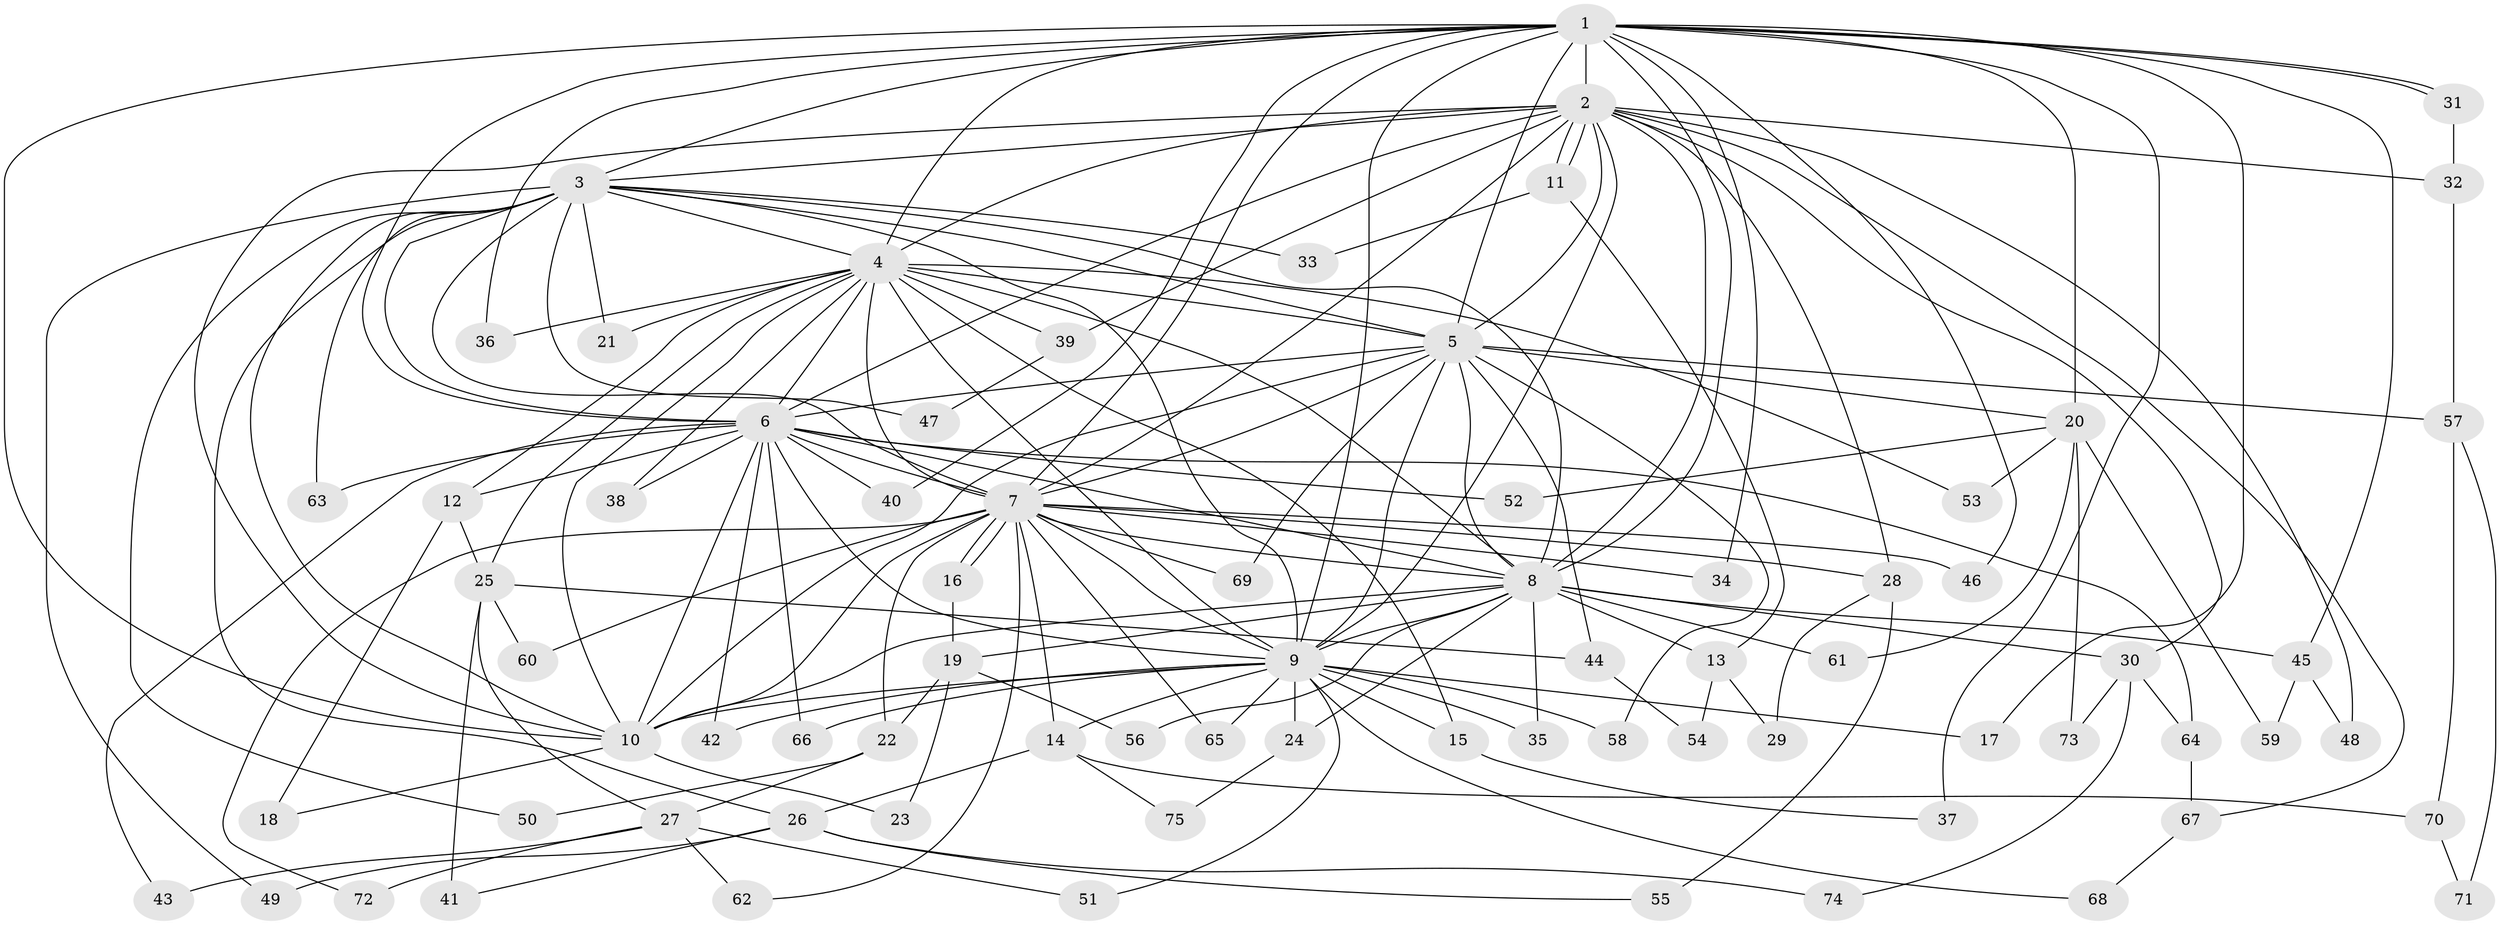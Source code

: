 // Generated by graph-tools (version 1.1) at 2025/35/03/09/25 02:35:12]
// undirected, 75 vertices, 175 edges
graph export_dot {
graph [start="1"]
  node [color=gray90,style=filled];
  1;
  2;
  3;
  4;
  5;
  6;
  7;
  8;
  9;
  10;
  11;
  12;
  13;
  14;
  15;
  16;
  17;
  18;
  19;
  20;
  21;
  22;
  23;
  24;
  25;
  26;
  27;
  28;
  29;
  30;
  31;
  32;
  33;
  34;
  35;
  36;
  37;
  38;
  39;
  40;
  41;
  42;
  43;
  44;
  45;
  46;
  47;
  48;
  49;
  50;
  51;
  52;
  53;
  54;
  55;
  56;
  57;
  58;
  59;
  60;
  61;
  62;
  63;
  64;
  65;
  66;
  67;
  68;
  69;
  70;
  71;
  72;
  73;
  74;
  75;
  1 -- 2;
  1 -- 3;
  1 -- 4;
  1 -- 5;
  1 -- 6;
  1 -- 7;
  1 -- 8;
  1 -- 9;
  1 -- 10;
  1 -- 17;
  1 -- 20;
  1 -- 31;
  1 -- 31;
  1 -- 34;
  1 -- 36;
  1 -- 37;
  1 -- 40;
  1 -- 45;
  1 -- 46;
  2 -- 3;
  2 -- 4;
  2 -- 5;
  2 -- 6;
  2 -- 7;
  2 -- 8;
  2 -- 9;
  2 -- 10;
  2 -- 11;
  2 -- 11;
  2 -- 28;
  2 -- 30;
  2 -- 32;
  2 -- 39;
  2 -- 48;
  2 -- 67;
  3 -- 4;
  3 -- 5;
  3 -- 6;
  3 -- 7;
  3 -- 8;
  3 -- 9;
  3 -- 10;
  3 -- 21;
  3 -- 26;
  3 -- 33;
  3 -- 47;
  3 -- 49;
  3 -- 50;
  3 -- 63;
  4 -- 5;
  4 -- 6;
  4 -- 7;
  4 -- 8;
  4 -- 9;
  4 -- 10;
  4 -- 12;
  4 -- 15;
  4 -- 21;
  4 -- 25;
  4 -- 36;
  4 -- 38;
  4 -- 39;
  4 -- 53;
  5 -- 6;
  5 -- 7;
  5 -- 8;
  5 -- 9;
  5 -- 10;
  5 -- 20;
  5 -- 44;
  5 -- 57;
  5 -- 58;
  5 -- 69;
  6 -- 7;
  6 -- 8;
  6 -- 9;
  6 -- 10;
  6 -- 12;
  6 -- 38;
  6 -- 40;
  6 -- 42;
  6 -- 43;
  6 -- 52;
  6 -- 63;
  6 -- 64;
  6 -- 66;
  7 -- 8;
  7 -- 9;
  7 -- 10;
  7 -- 14;
  7 -- 16;
  7 -- 16;
  7 -- 22;
  7 -- 28;
  7 -- 34;
  7 -- 46;
  7 -- 60;
  7 -- 62;
  7 -- 65;
  7 -- 69;
  7 -- 72;
  8 -- 9;
  8 -- 10;
  8 -- 13;
  8 -- 19;
  8 -- 24;
  8 -- 30;
  8 -- 35;
  8 -- 45;
  8 -- 56;
  8 -- 61;
  9 -- 10;
  9 -- 14;
  9 -- 15;
  9 -- 17;
  9 -- 24;
  9 -- 35;
  9 -- 42;
  9 -- 51;
  9 -- 58;
  9 -- 65;
  9 -- 66;
  9 -- 68;
  10 -- 18;
  10 -- 23;
  11 -- 13;
  11 -- 33;
  12 -- 18;
  12 -- 25;
  13 -- 29;
  13 -- 54;
  14 -- 26;
  14 -- 70;
  14 -- 75;
  15 -- 37;
  16 -- 19;
  19 -- 22;
  19 -- 23;
  19 -- 56;
  20 -- 52;
  20 -- 53;
  20 -- 59;
  20 -- 61;
  20 -- 73;
  22 -- 27;
  22 -- 50;
  24 -- 75;
  25 -- 27;
  25 -- 41;
  25 -- 44;
  25 -- 60;
  26 -- 41;
  26 -- 49;
  26 -- 55;
  26 -- 74;
  27 -- 43;
  27 -- 51;
  27 -- 62;
  27 -- 72;
  28 -- 29;
  28 -- 55;
  30 -- 64;
  30 -- 73;
  30 -- 74;
  31 -- 32;
  32 -- 57;
  39 -- 47;
  44 -- 54;
  45 -- 48;
  45 -- 59;
  57 -- 70;
  57 -- 71;
  64 -- 67;
  67 -- 68;
  70 -- 71;
}
